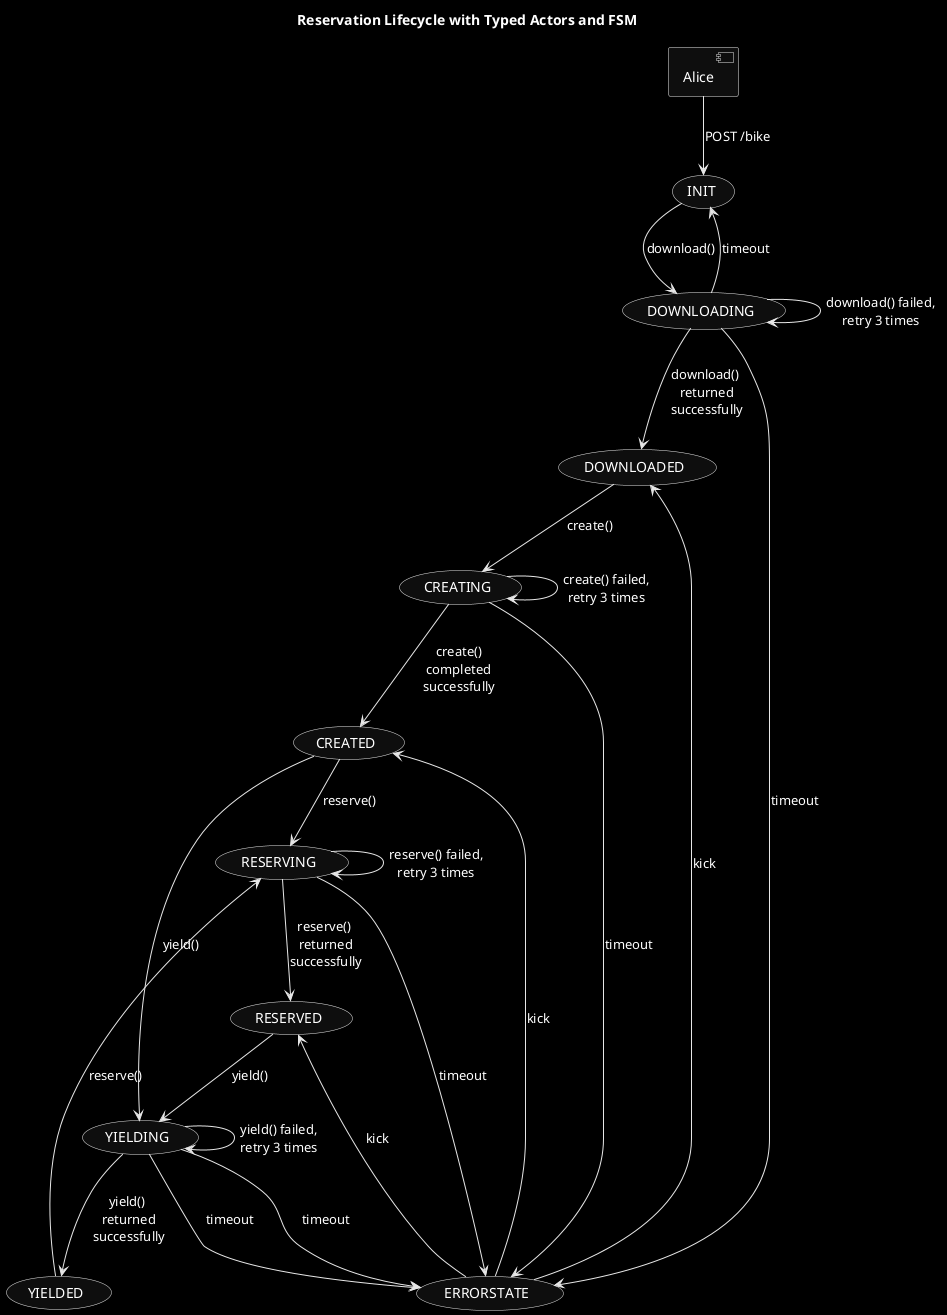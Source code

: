 @startuml
skinparam monochrome reverse

title Reservation Lifecycle with Typed Actors and FSM
[Alice] --> (INIT): POST /bike
(INIT) --> (DOWNLOADING): download()
(DOWNLOADING) --> (INIT): timeout

(DOWNLOADING) --> (DOWNLOADED): download() \nreturned\nsuccessfully
(DOWNLOADING) --> (DOWNLOADING): download() failed,\nretry 3 times
(DOWNLOADING) --> (ERRORSTATE): timeout
(CREATING) --> (ERRORSTATE): timeout
(RESERVING) --> (ERRORSTATE): timeout
(YIELDING) --> (ERRORSTATE): timeout
(DOWNLOADED) <-- (ERRORSTATE): kick
(CREATED) <-- (ERRORSTATE): kick
(RESERVED) <-- (ERRORSTATE): kick
(YIELDING) --> (ERRORSTATE): timeout
(DOWNLOADED) --> (CREATING): create()
(CREATING) --> (CREATED): create()\ncompleted\nsuccessfully
(CREATING) --> (CREATING): create() failed,\nretry 3 times

(CREATED) --> (RESERVING): reserve()
(CREATED) --> (YIELDING): yield()

(RESERVING) --> (RESERVED): reserve() \nreturned\nsuccessfully
(RESERVING) --> (RESERVING): reserve() failed,\nretry 3 times


(RESERVED) --> (YIELDING): yield()
(YIELDED) --> (RESERVING): reserve()

(YIELDING) --> (YIELDED): yield() \nreturned\nsuccessfully
(YIELDING) --> (YIELDING): yield() failed,\nretry 3 times

@enduml
